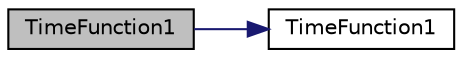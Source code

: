 digraph "TimeFunction1"
{
  bgcolor="transparent";
  edge [fontname="Helvetica",fontsize="10",labelfontname="Helvetica",labelfontsize="10"];
  node [fontname="Helvetica",fontsize="10",shape=record];
  rankdir="LR";
  Node1 [label="TimeFunction1",height=0.2,width=0.4,color="black", fillcolor="grey75", style="filled", fontcolor="black"];
  Node1 -> Node2 [color="midnightblue",fontsize="10",style="solid",fontname="Helvetica"];
  Node2 [label="TimeFunction1",height=0.2,width=0.4,color="black",URL="$a02703.html#a5e1a3c63ac2c58bfce97e16580a3e336",tooltip="Construct from entry name. "];
}
